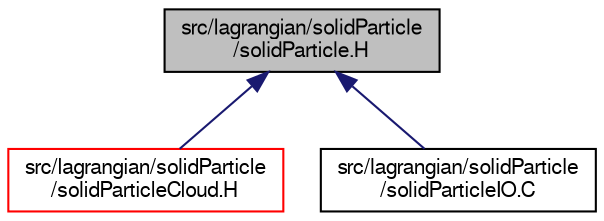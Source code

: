 digraph "src/lagrangian/solidParticle/solidParticle.H"
{
  bgcolor="transparent";
  edge [fontname="FreeSans",fontsize="10",labelfontname="FreeSans",labelfontsize="10"];
  node [fontname="FreeSans",fontsize="10",shape=record];
  Node345 [label="src/lagrangian/solidParticle\l/solidParticle.H",height=0.2,width=0.4,color="black", fillcolor="grey75", style="filled", fontcolor="black"];
  Node345 -> Node346 [dir="back",color="midnightblue",fontsize="10",style="solid",fontname="FreeSans"];
  Node346 [label="src/lagrangian/solidParticle\l/solidParticleCloud.H",height=0.2,width=0.4,color="red",URL="$a06635.html"];
  Node345 -> Node349 [dir="back",color="midnightblue",fontsize="10",style="solid",fontname="FreeSans"];
  Node349 [label="src/lagrangian/solidParticle\l/solidParticleIO.C",height=0.2,width=0.4,color="black",URL="$a06644.html"];
}
